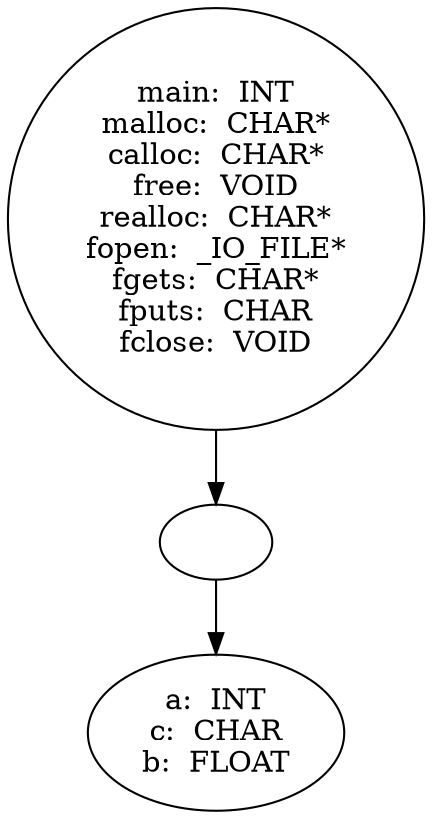 digraph AST {
  "135951641184096" [label="main:  INT
malloc:  CHAR*
calloc:  CHAR*
free:  VOID
realloc:  CHAR*
fopen:  _IO_FILE*
fgets:  CHAR*
fputs:  CHAR
fclose:  VOID"];
  "135951641184096" -> "135951641195952";
  "135951641195952" [label=""];
  "135951641195952" -> "135951641185920";
  "135951641185920" [label="a:  INT
c:  CHAR
b:  FLOAT"];
}
